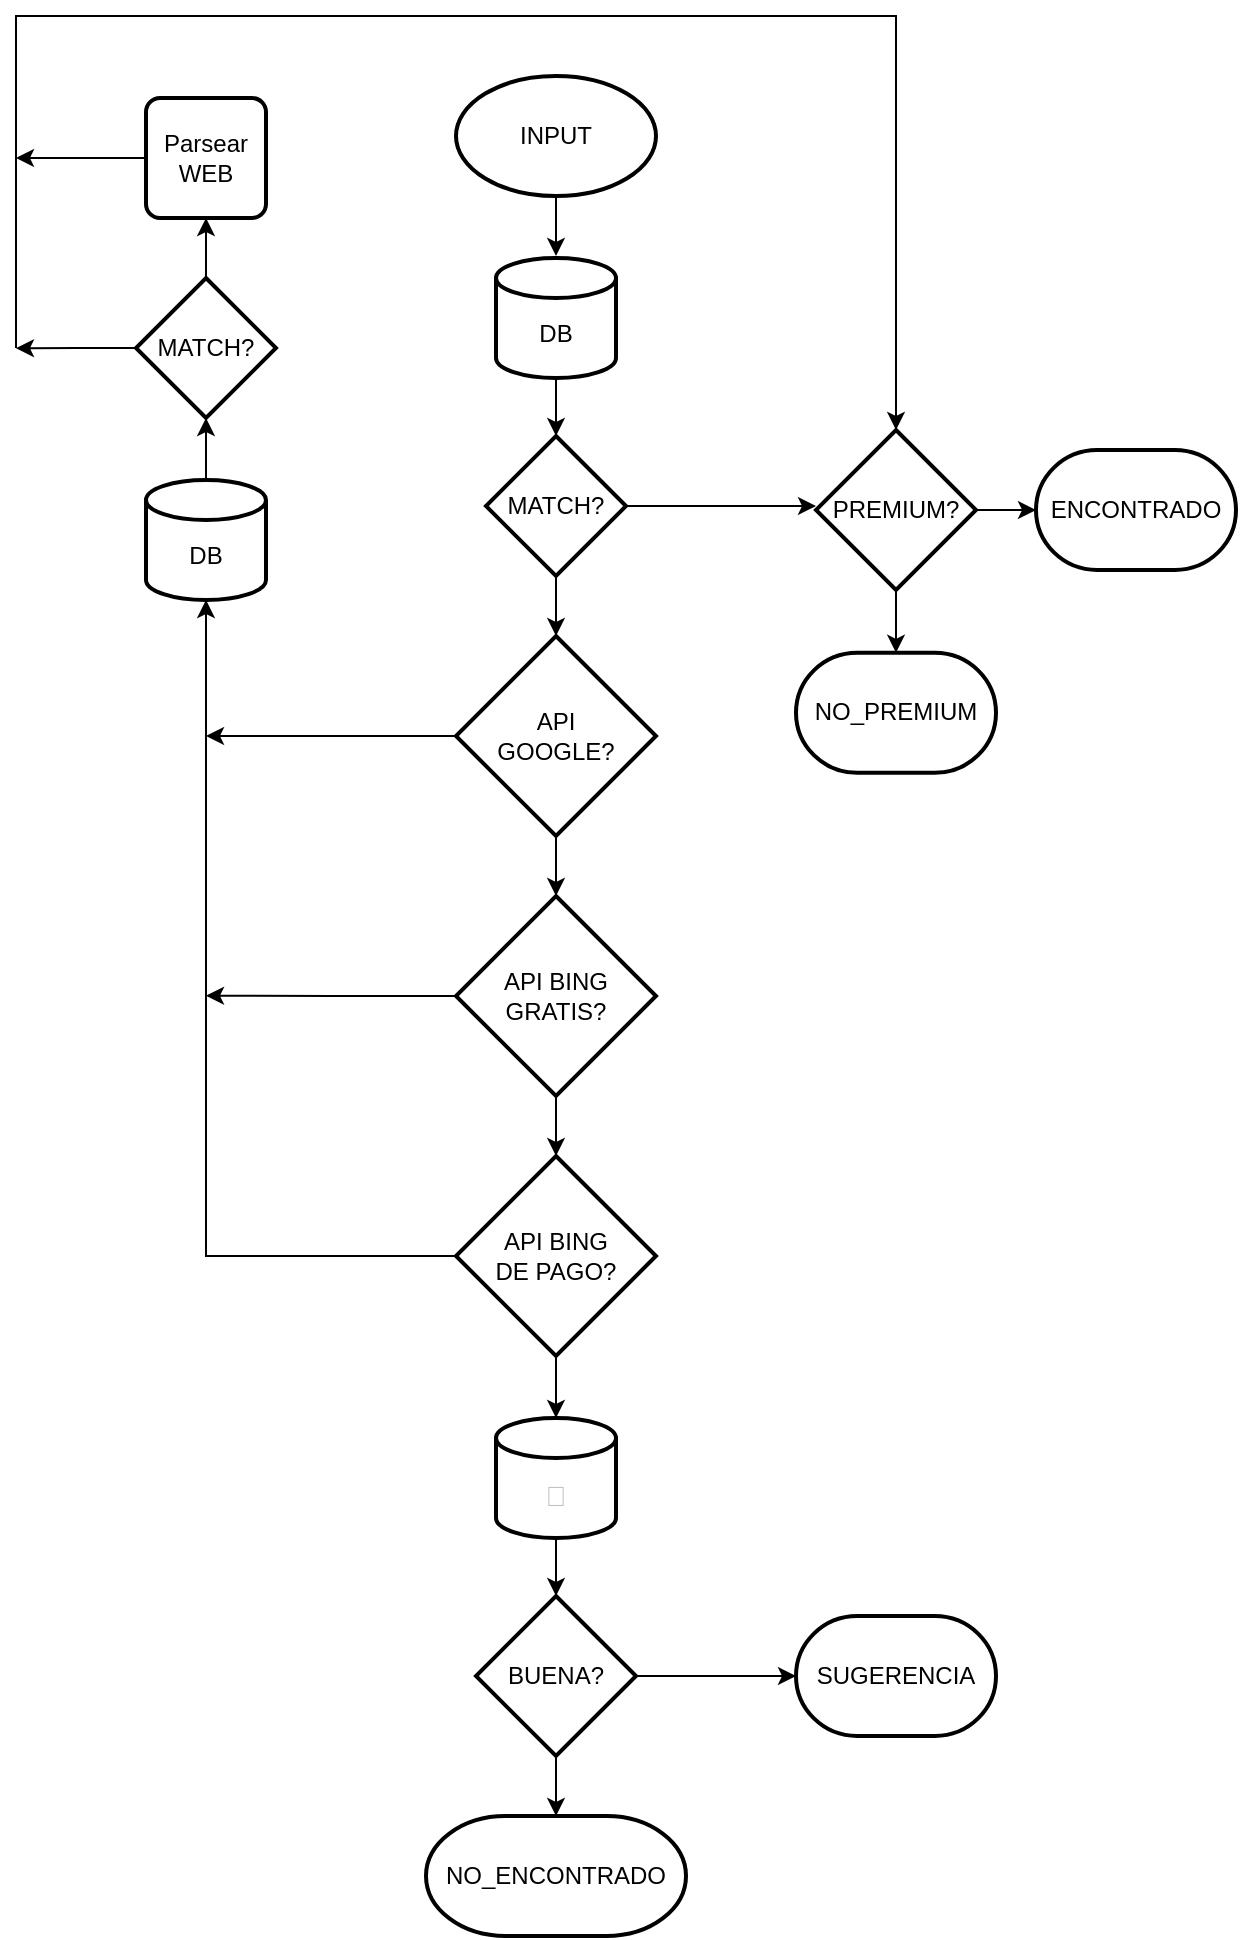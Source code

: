 <mxfile version="17.4.6" type="device"><diagram id="LYxXGZWsFHTS1_qp-fXT" name="Page-1"><mxGraphModel dx="981" dy="526" grid="1" gridSize="10" guides="1" tooltips="1" connect="1" arrows="1" fold="1" page="1" pageScale="1" pageWidth="827" pageHeight="1169" math="0" shadow="0"><root><mxCell id="0"/><mxCell id="1" parent="0"/><mxCell id="OruPlHdGhdZzLeK3g5fc-42" style="edgeStyle=orthogonalEdgeStyle;rounded=0;orthogonalLoop=1;jettySize=auto;html=1;" edge="1" parent="1" source="OruPlHdGhdZzLeK3g5fc-3" target="OruPlHdGhdZzLeK3g5fc-41"><mxGeometry relative="1" as="geometry"/></mxCell><mxCell id="OruPlHdGhdZzLeK3g5fc-3" value="&lt;br&gt;DB" style="strokeWidth=2;html=1;shape=mxgraph.flowchart.database;whiteSpace=wrap;" vertex="1" parent="1"><mxGeometry x="359" y="201" width="60" height="60" as="geometry"/></mxCell><mxCell id="OruPlHdGhdZzLeK3g5fc-46" style="edgeStyle=orthogonalEdgeStyle;rounded=0;orthogonalLoop=1;jettySize=auto;html=1;" edge="1" parent="1" source="OruPlHdGhdZzLeK3g5fc-7" target="OruPlHdGhdZzLeK3g5fc-9"><mxGeometry relative="1" as="geometry"/></mxCell><mxCell id="OruPlHdGhdZzLeK3g5fc-67" style="edgeStyle=orthogonalEdgeStyle;rounded=0;orthogonalLoop=1;jettySize=auto;html=1;exitX=1;exitY=0.5;exitDx=0;exitDy=0;exitPerimeter=0;entryX=0;entryY=0.5;entryDx=0;entryDy=0;entryPerimeter=0;fontSize=14;" edge="1" parent="1" source="OruPlHdGhdZzLeK3g5fc-7" target="OruPlHdGhdZzLeK3g5fc-8"><mxGeometry relative="1" as="geometry"/></mxCell><mxCell id="OruPlHdGhdZzLeK3g5fc-7" value="PREMIUM?" style="strokeWidth=2;html=1;shape=mxgraph.flowchart.decision;whiteSpace=wrap;" vertex="1" parent="1"><mxGeometry x="519" y="287" width="80" height="80" as="geometry"/></mxCell><mxCell id="OruPlHdGhdZzLeK3g5fc-8" value="ENCONTRADO" style="strokeWidth=2;html=1;shape=mxgraph.flowchart.terminator;whiteSpace=wrap;" vertex="1" parent="1"><mxGeometry x="629" y="297" width="100" height="60" as="geometry"/></mxCell><mxCell id="OruPlHdGhdZzLeK3g5fc-9" value="NO_PREMIUM" style="strokeWidth=2;html=1;shape=mxgraph.flowchart.terminator;whiteSpace=wrap;" vertex="1" parent="1"><mxGeometry x="509" y="398.38" width="100" height="60" as="geometry"/></mxCell><mxCell id="OruPlHdGhdZzLeK3g5fc-79" style="edgeStyle=orthogonalEdgeStyle;rounded=0;orthogonalLoop=1;jettySize=auto;html=1;fontSize=14;" edge="1" parent="1" source="OruPlHdGhdZzLeK3g5fc-14"><mxGeometry relative="1" as="geometry"><mxPoint x="389" y="200" as="targetPoint"/></mxGeometry></mxCell><mxCell id="OruPlHdGhdZzLeK3g5fc-14" value="INPUT" style="strokeWidth=2;html=1;shape=mxgraph.flowchart.start_1;whiteSpace=wrap;" vertex="1" parent="1"><mxGeometry x="339" y="110" width="100" height="60" as="geometry"/></mxCell><mxCell id="OruPlHdGhdZzLeK3g5fc-36" style="edgeStyle=orthogonalEdgeStyle;rounded=0;orthogonalLoop=1;jettySize=auto;html=1;entryX=0.5;entryY=0;entryDx=0;entryDy=0;entryPerimeter=0;" edge="1" parent="1" source="OruPlHdGhdZzLeK3g5fc-17" target="OruPlHdGhdZzLeK3g5fc-35"><mxGeometry relative="1" as="geometry"/></mxCell><mxCell id="OruPlHdGhdZzLeK3g5fc-94" style="edgeStyle=orthogonalEdgeStyle;rounded=0;orthogonalLoop=1;jettySize=auto;html=1;exitX=0;exitY=0.5;exitDx=0;exitDy=0;exitPerimeter=0;fontSize=14;" edge="1" parent="1" source="OruPlHdGhdZzLeK3g5fc-17"><mxGeometry relative="1" as="geometry"><mxPoint x="214" y="440" as="targetPoint"/></mxGeometry></mxCell><mxCell id="OruPlHdGhdZzLeK3g5fc-17" value="API&lt;br&gt;GOOGLE?" style="strokeWidth=2;html=1;shape=mxgraph.flowchart.decision;whiteSpace=wrap;" vertex="1" parent="1"><mxGeometry x="339" y="390" width="100" height="100" as="geometry"/></mxCell><mxCell id="OruPlHdGhdZzLeK3g5fc-81" style="edgeStyle=orthogonalEdgeStyle;rounded=0;orthogonalLoop=1;jettySize=auto;html=1;entryX=0.5;entryY=1;entryDx=0;entryDy=0;entryPerimeter=0;fontSize=14;" edge="1" parent="1" source="OruPlHdGhdZzLeK3g5fc-18" target="OruPlHdGhdZzLeK3g5fc-47"><mxGeometry relative="1" as="geometry"/></mxCell><mxCell id="OruPlHdGhdZzLeK3g5fc-18" value="&lt;br&gt;DB" style="strokeWidth=2;html=1;shape=mxgraph.flowchart.database;whiteSpace=wrap;" vertex="1" parent="1"><mxGeometry x="184" y="312" width="60" height="60" as="geometry"/></mxCell><mxCell id="OruPlHdGhdZzLeK3g5fc-84" style="edgeStyle=orthogonalEdgeStyle;rounded=0;orthogonalLoop=1;jettySize=auto;html=1;fontSize=14;" edge="1" parent="1" source="OruPlHdGhdZzLeK3g5fc-19"><mxGeometry relative="1" as="geometry"><mxPoint x="119" y="151" as="targetPoint"/><Array as="points"><mxPoint x="119" y="151"/></Array></mxGeometry></mxCell><mxCell id="OruPlHdGhdZzLeK3g5fc-19" value="Parsear&lt;br&gt;WEB" style="rounded=1;whiteSpace=wrap;html=1;absoluteArcSize=1;arcSize=14;strokeWidth=2;" vertex="1" parent="1"><mxGeometry x="184" y="121" width="60" height="60" as="geometry"/></mxCell><mxCell id="OruPlHdGhdZzLeK3g5fc-62" style="edgeStyle=orthogonalEdgeStyle;rounded=0;orthogonalLoop=1;jettySize=auto;html=1;entryX=0.5;entryY=0;entryDx=0;entryDy=0;entryPerimeter=0;fontSize=14;" edge="1" parent="1" source="OruPlHdGhdZzLeK3g5fc-35" target="OruPlHdGhdZzLeK3g5fc-37"><mxGeometry relative="1" as="geometry"/></mxCell><mxCell id="OruPlHdGhdZzLeK3g5fc-95" style="edgeStyle=orthogonalEdgeStyle;rounded=0;orthogonalLoop=1;jettySize=auto;html=1;exitX=0;exitY=0.5;exitDx=0;exitDy=0;exitPerimeter=0;fontSize=14;" edge="1" parent="1" source="OruPlHdGhdZzLeK3g5fc-35"><mxGeometry relative="1" as="geometry"><mxPoint x="214" y="569.862" as="targetPoint"/></mxGeometry></mxCell><mxCell id="OruPlHdGhdZzLeK3g5fc-35" value="API BING&lt;br&gt;GRATIS?" style="strokeWidth=2;html=1;shape=mxgraph.flowchart.decision;whiteSpace=wrap;" vertex="1" parent="1"><mxGeometry x="339" y="520" width="100" height="100" as="geometry"/></mxCell><mxCell id="OruPlHdGhdZzLeK3g5fc-61" style="edgeStyle=orthogonalEdgeStyle;rounded=0;orthogonalLoop=1;jettySize=auto;html=1;entryX=0.5;entryY=0;entryDx=0;entryDy=0;entryPerimeter=0;fontSize=14;" edge="1" parent="1" source="OruPlHdGhdZzLeK3g5fc-37" target="OruPlHdGhdZzLeK3g5fc-57"><mxGeometry relative="1" as="geometry"/></mxCell><mxCell id="OruPlHdGhdZzLeK3g5fc-90" style="edgeStyle=orthogonalEdgeStyle;rounded=0;orthogonalLoop=1;jettySize=auto;html=1;fontSize=14;entryX=0.5;entryY=1;entryDx=0;entryDy=0;entryPerimeter=0;" edge="1" parent="1" source="OruPlHdGhdZzLeK3g5fc-37" target="OruPlHdGhdZzLeK3g5fc-18"><mxGeometry relative="1" as="geometry"><mxPoint x="214" y="370" as="targetPoint"/></mxGeometry></mxCell><mxCell id="OruPlHdGhdZzLeK3g5fc-37" value="API BING&lt;br&gt;DE PAGO?" style="strokeWidth=2;html=1;shape=mxgraph.flowchart.decision;whiteSpace=wrap;" vertex="1" parent="1"><mxGeometry x="339" y="650" width="100" height="100" as="geometry"/></mxCell><mxCell id="OruPlHdGhdZzLeK3g5fc-43" style="edgeStyle=orthogonalEdgeStyle;rounded=0;orthogonalLoop=1;jettySize=auto;html=1;entryX=0.5;entryY=0;entryDx=0;entryDy=0;entryPerimeter=0;" edge="1" parent="1" source="OruPlHdGhdZzLeK3g5fc-41" target="OruPlHdGhdZzLeK3g5fc-17"><mxGeometry relative="1" as="geometry"/></mxCell><mxCell id="OruPlHdGhdZzLeK3g5fc-75" style="edgeStyle=orthogonalEdgeStyle;rounded=0;orthogonalLoop=1;jettySize=auto;html=1;fontSize=14;" edge="1" parent="1" source="OruPlHdGhdZzLeK3g5fc-41"><mxGeometry relative="1" as="geometry"><mxPoint x="519" y="325" as="targetPoint"/></mxGeometry></mxCell><mxCell id="OruPlHdGhdZzLeK3g5fc-41" value="MATCH?" style="strokeWidth=2;html=1;shape=mxgraph.flowchart.decision;whiteSpace=wrap;" vertex="1" parent="1"><mxGeometry x="354" y="290" width="70" height="70" as="geometry"/></mxCell><mxCell id="OruPlHdGhdZzLeK3g5fc-80" style="edgeStyle=orthogonalEdgeStyle;rounded=0;orthogonalLoop=1;jettySize=auto;html=1;exitX=0.5;exitY=0;exitDx=0;exitDy=0;exitPerimeter=0;entryX=0.5;entryY=1;entryDx=0;entryDy=0;fontSize=14;" edge="1" parent="1" target="OruPlHdGhdZzLeK3g5fc-19"><mxGeometry relative="1" as="geometry"><mxPoint x="214" y="211" as="sourcePoint"/></mxGeometry></mxCell><mxCell id="OruPlHdGhdZzLeK3g5fc-98" style="edgeStyle=orthogonalEdgeStyle;rounded=0;orthogonalLoop=1;jettySize=auto;html=1;exitX=0;exitY=0.5;exitDx=0;exitDy=0;exitPerimeter=0;fontSize=14;" edge="1" parent="1" source="OruPlHdGhdZzLeK3g5fc-47"><mxGeometry relative="1" as="geometry"><mxPoint x="119" y="246.125" as="targetPoint"/></mxGeometry></mxCell><mxCell id="OruPlHdGhdZzLeK3g5fc-47" value="MATCH?" style="strokeWidth=2;html=1;shape=mxgraph.flowchart.decision;whiteSpace=wrap;" vertex="1" parent="1"><mxGeometry x="179" y="211" width="70" height="70" as="geometry"/></mxCell><mxCell id="OruPlHdGhdZzLeK3g5fc-54" style="edgeStyle=orthogonalEdgeStyle;rounded=0;orthogonalLoop=1;jettySize=auto;html=1;entryX=0.5;entryY=0;entryDx=0;entryDy=0;entryPerimeter=0;" edge="1" parent="1" target="OruPlHdGhdZzLeK3g5fc-7"><mxGeometry relative="1" as="geometry"><mxPoint x="118.88" y="70" as="targetPoint"/><mxPoint x="119" y="246" as="sourcePoint"/><Array as="points"><mxPoint x="119" y="80"/><mxPoint x="559" y="80"/></Array></mxGeometry></mxCell><mxCell id="OruPlHdGhdZzLeK3g5fc-86" style="edgeStyle=orthogonalEdgeStyle;rounded=0;orthogonalLoop=1;jettySize=auto;html=1;entryX=0.5;entryY=0;entryDx=0;entryDy=0;entryPerimeter=0;fontSize=14;" edge="1" parent="1" source="OruPlHdGhdZzLeK3g5fc-57" target="OruPlHdGhdZzLeK3g5fc-69"><mxGeometry relative="1" as="geometry"/></mxCell><mxCell id="OruPlHdGhdZzLeK3g5fc-57" value="&lt;span style=&quot;color: rgb(189, 193, 198); font-family: arial, sans-serif; font-size: 14px; text-align: left;&quot;&gt;&lt;br style=&quot;font-size: 14px;&quot;&gt;🔎&lt;/span&gt;" style="strokeWidth=2;html=1;shape=mxgraph.flowchart.database;whiteSpace=wrap;labelBackgroundColor=none;fontSize=14;" vertex="1" parent="1"><mxGeometry x="359" y="781" width="60" height="60" as="geometry"/></mxCell><mxCell id="OruPlHdGhdZzLeK3g5fc-58" value="NO_ENCONTRADO" style="strokeWidth=2;html=1;shape=mxgraph.flowchart.terminator;whiteSpace=wrap;" vertex="1" parent="1"><mxGeometry x="324" y="980" width="130" height="60" as="geometry"/></mxCell><mxCell id="OruPlHdGhdZzLeK3g5fc-59" value="SUGERENCIA" style="strokeWidth=2;html=1;shape=mxgraph.flowchart.terminator;whiteSpace=wrap;" vertex="1" parent="1"><mxGeometry x="509" y="880" width="100" height="60" as="geometry"/></mxCell><mxCell id="OruPlHdGhdZzLeK3g5fc-87" style="edgeStyle=orthogonalEdgeStyle;rounded=0;orthogonalLoop=1;jettySize=auto;html=1;exitX=0.5;exitY=1;exitDx=0;exitDy=0;exitPerimeter=0;entryX=0.5;entryY=0;entryDx=0;entryDy=0;entryPerimeter=0;fontSize=14;" edge="1" parent="1" source="OruPlHdGhdZzLeK3g5fc-69" target="OruPlHdGhdZzLeK3g5fc-58"><mxGeometry relative="1" as="geometry"/></mxCell><mxCell id="OruPlHdGhdZzLeK3g5fc-88" style="edgeStyle=orthogonalEdgeStyle;rounded=0;orthogonalLoop=1;jettySize=auto;html=1;entryX=0;entryY=0.5;entryDx=0;entryDy=0;entryPerimeter=0;fontSize=14;" edge="1" parent="1" source="OruPlHdGhdZzLeK3g5fc-69" target="OruPlHdGhdZzLeK3g5fc-59"><mxGeometry relative="1" as="geometry"/></mxCell><mxCell id="OruPlHdGhdZzLeK3g5fc-69" value="BUENA?" style="strokeWidth=2;html=1;shape=mxgraph.flowchart.decision;whiteSpace=wrap;" vertex="1" parent="1"><mxGeometry x="349" y="870" width="80" height="80" as="geometry"/></mxCell></root></mxGraphModel></diagram></mxfile>